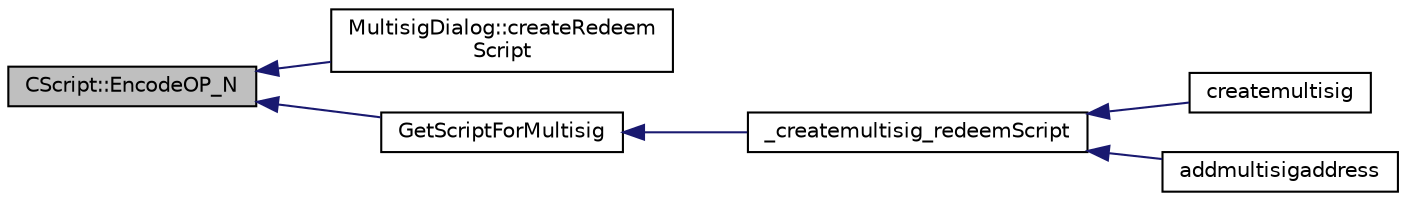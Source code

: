 digraph "CScript::EncodeOP_N"
{
  edge [fontname="Helvetica",fontsize="10",labelfontname="Helvetica",labelfontsize="10"];
  node [fontname="Helvetica",fontsize="10",shape=record];
  rankdir="LR";
  Node157 [label="CScript::EncodeOP_N",height=0.2,width=0.4,color="black", fillcolor="grey75", style="filled", fontcolor="black"];
  Node157 -> Node158 [dir="back",color="midnightblue",fontsize="10",style="solid",fontname="Helvetica"];
  Node158 [label="MultisigDialog::createRedeem\lScript",height=0.2,width=0.4,color="black", fillcolor="white", style="filled",URL="$class_multisig_dialog.html#a855bc7e7c77ab68f0cb5f9f62f4abf90"];
  Node157 -> Node159 [dir="back",color="midnightblue",fontsize="10",style="solid",fontname="Helvetica"];
  Node159 [label="GetScriptForMultisig",height=0.2,width=0.4,color="black", fillcolor="white", style="filled",URL="$standard_8h.html#a7030aee2e7c653ebc11b77dab70b09f1"];
  Node159 -> Node160 [dir="back",color="midnightblue",fontsize="10",style="solid",fontname="Helvetica"];
  Node160 [label="_createmultisig_redeemScript",height=0.2,width=0.4,color="black", fillcolor="white", style="filled",URL="$rpcwallet_8cpp.html#aa9b91e060b2d18fffb3b57a679441e68",tooltip="Used by addmultisigaddress / createmultisig: "];
  Node160 -> Node161 [dir="back",color="midnightblue",fontsize="10",style="solid",fontname="Helvetica"];
  Node161 [label="createmultisig",height=0.2,width=0.4,color="black", fillcolor="white", style="filled",URL="$rpcmisc_8cpp.html#a10f145bcadd06025abb3b065e2fa7a84"];
  Node160 -> Node162 [dir="back",color="midnightblue",fontsize="10",style="solid",fontname="Helvetica"];
  Node162 [label="addmultisigaddress",height=0.2,width=0.4,color="black", fillcolor="white", style="filled",URL="$rpcwallet_8cpp.html#a01e8a83cbd4209f10c71719383d7ca2d"];
}

